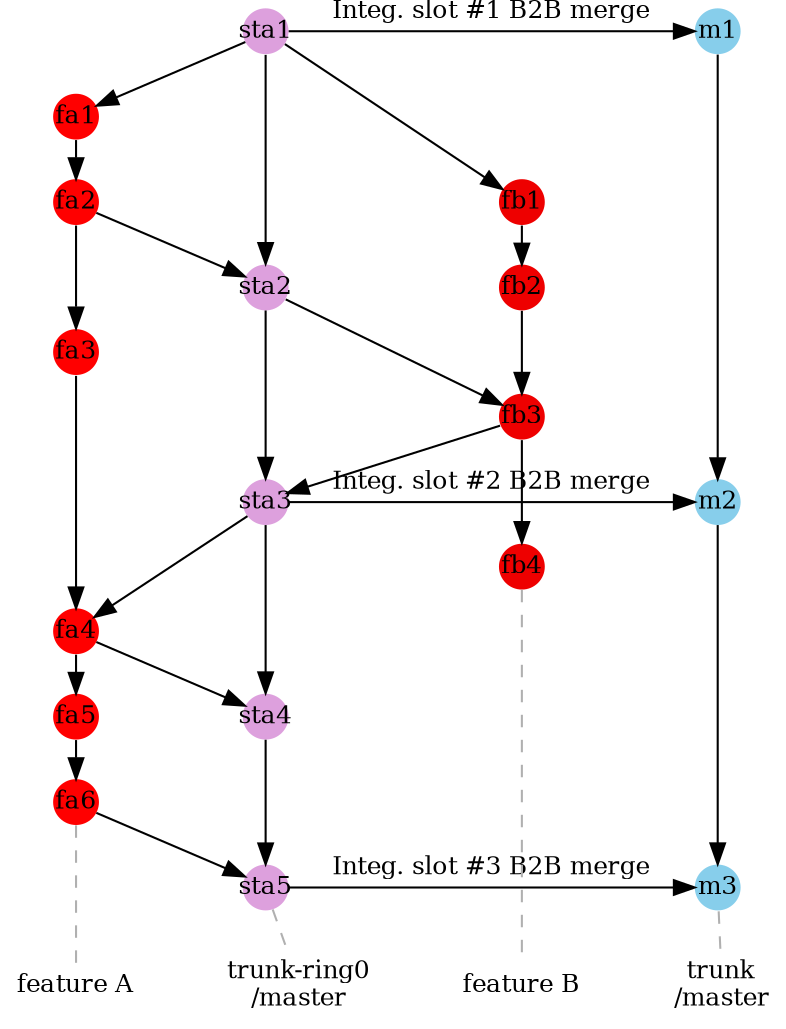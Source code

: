 strict digraph g{
rankdir="TB";
nodesep=0.5;
ranksep=0.25;
splines=line;
forcelabels=false;

// general
node [style=filled, color="black", fontcolor="black", font="Consolas", fontsize="12pt"];
edge [style=filled, color="black", fontcolor="black", font="Consolas", fontsize="12pt"];

// branch names
node [fixedsize=false, penwidth=0, fillcolor=none, shape=none, width=0, height=0, margin="0.05"];
subgraph {
    rank=same;
    master [label="trunk\n/master", group="trunk"];
    staging [label="trunk-ring0\n/master", group="trunk-ring0"];
    featA [label="feature A", group="featA"];
    featB [label="feature B", group="featB"];
}

// graph
node [width=0.3, height=0.3, fixedsize=true, shape=circle,penwidth=0]

node  [group="master", fillcolor="skyblue"];
m1 [label="m1"];
m2 [label="m2"];
m3 [label="m3"];
m1 -> m2 -> m3;
m3 -> master [color="#b0b0b0", style=dashed, arrowhead=none ];

node  [group="staging", fillcolor="plum"];
sta1 [label="sta1"];
sta2 [label="sta2"];
sta3 [label="sta3"];
sta4 [label="sta4"];
sta5 [label="sta5"];
sta1 -> sta2 -> sta3 -> sta4 -> sta5;
sta5 -> staging [color="#b0b0b0", style=dashed, arrowhead=none ];

node  [group="featA", fillcolor="red"];
fa1 [label="fa1"];
fa2 [label="fa2"];
fa3 [label="fa3"];
fa4 [label="fa4"];
fa5 [label="fa5"];
fa6 [label="fa6"];
fa1 -> fa2 -> fa3 -> fa4 -> fa5 -> fa6;
fa6 -> featA [color="#b0b0b0", style=dashed, arrowhead=none ];

node  [group="featB", fillcolor="red2"];
fb1 [label="fb1"];
fb2 [label="fb2"];
fb3 [label="fb3"];
fb4 [label="fb4"];
fb1 -> fb2 -> fb3 -> fb4;
fb4 -> featB [color="#b0b0b0", style=dashed, arrowhead=none ];

//Feature A merge
sta1 -> fa1;
fa2 -> sta2;
fa4 -> sta4;
fa6 -> sta5;
//Feature B merge
fb3 -> sta3;
sta2 -> fb3;
sta3 -> fa4;
sta1 -> fb1;
//Staging branch merge to master
subgraph  {
    rank="same";
    sta1 -> m1 [label="Integ. slot #1 B2B merge"];
}
subgraph  {
    rank="same";
    sta3 -> m2 [label="Integ. slot #2 B2B merge"];
}
subgraph  {
    rank="same";
    sta5 -> m3 [label="Integ. slot #3 B2B merge"];
}
}
